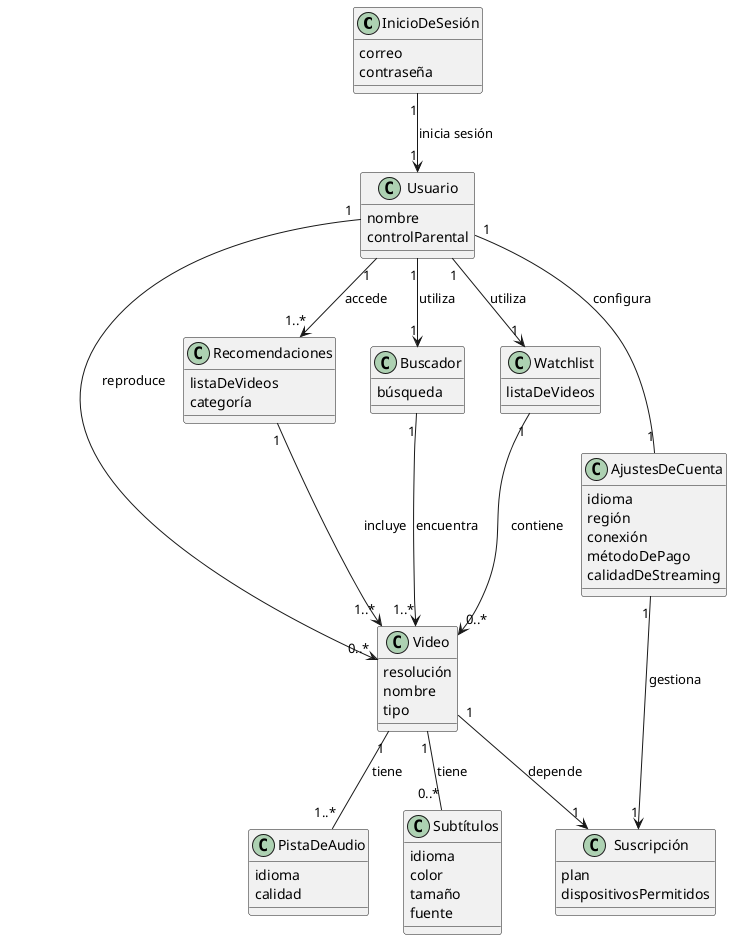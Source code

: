 @startuml diagramaDeClasesMejora2

class InicioDeSesión {
    correo
    contraseña
}

class Usuario {
    nombre
    controlParental
}

class Recomendaciones {
    listaDeVideos
    categoría
}

class Buscador {
    búsqueda
}

class Video {
    resolución
    nombre
    tipo
}

class PistaDeAudio {
    idioma
    calidad
}

class Subtítulos {
    idioma
    color
    tamaño
    fuente
}

class AjustesDeCuenta {
    idioma
    región
    conexión
    métodoDePago
    calidadDeStreaming
}

class Watchlist {
    listaDeVideos
}

class Suscripción {
    plan
    dispositivosPermitidos
}

InicioDeSesión "1" --> "1" Usuario : inicia sesión
Usuario "1" --> "1..*" Recomendaciones : accede
Usuario "1" --> "1" Watchlist : utiliza
Usuario "1" -- "1" AjustesDeCuenta : configura
Usuario "1" --> "1" Buscador : utiliza
Usuario "1" --> "0..*" Video : reproduce

Recomendaciones "1" --> "1..*" Video : incluye
Watchlist "1" --> "0..*" Video : contiene
Buscador "1" --> "1..*" Video : encuentra

Video "1" -- "1..*" PistaDeAudio : tiene
Video "1" -- "0..*" Subtítulos : tiene
Video "1" --> "1" Suscripción : depende

AjustesDeCuenta "1" --> "1" Suscripción : gestiona

@enduml
